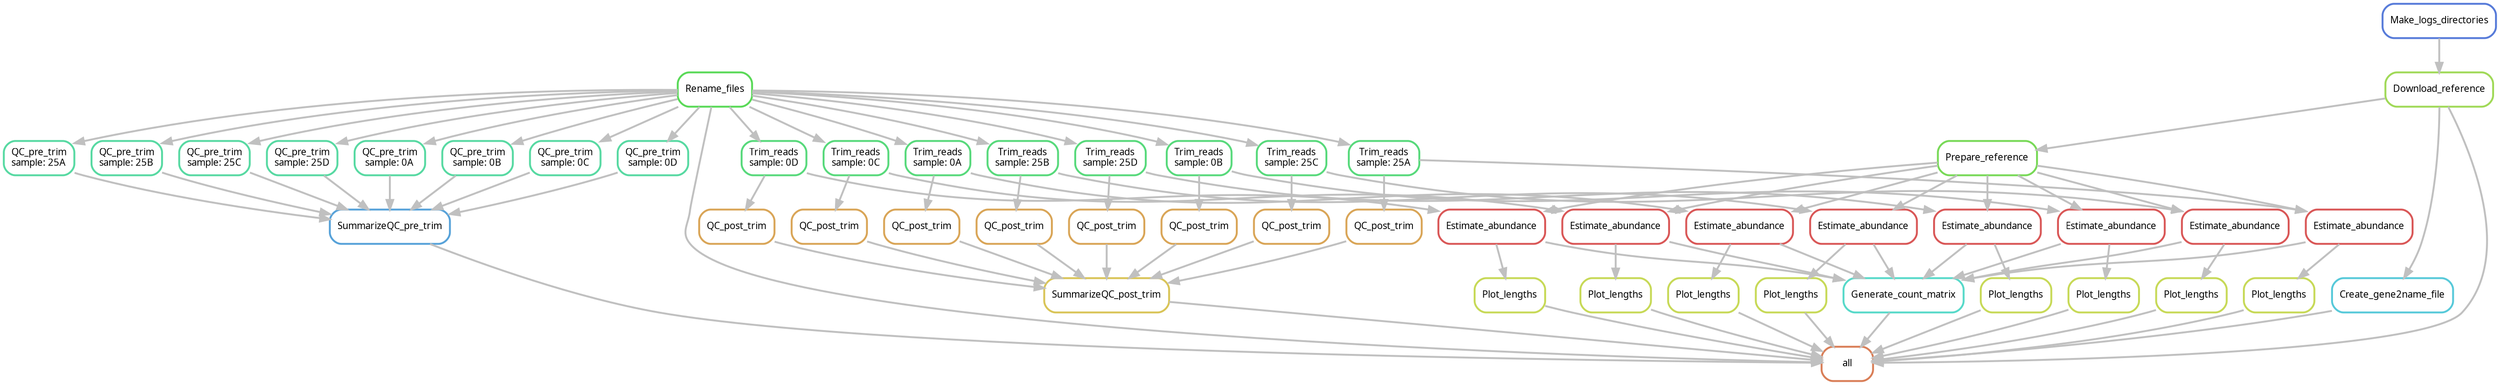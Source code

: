 digraph snakemake_dag {
    graph[bgcolor=white, margin=0];
    node[shape=box, style=rounded, fontname=sans,                 fontsize=10, penwidth=2];
    edge[penwidth=2, color=grey];
	0[label = "all", color = "0.05 0.6 0.85", style="rounded"];
	1[label = "Rename_files", color = "0.33 0.6 0.85", style="rounded"];
	2[label = "Download_reference", color = "0.24 0.6 0.85", style="rounded"];
	3[label = "Make_logs_directories", color = "0.62 0.6 0.85", style="rounded"];
	4[label = "Create_gene2name_file", color = "0.52 0.6 0.85", style="rounded"];
	5[label = "SummarizeQC_pre_trim", color = "0.57 0.6 0.85", style="rounded"];
	6[label = "QC_pre_trim\nsample: 0A", color = "0.43 0.6 0.85", style="rounded"];
	7[label = "QC_pre_trim\nsample: 0B", color = "0.43 0.6 0.85", style="rounded"];
	8[label = "QC_pre_trim\nsample: 0C", color = "0.43 0.6 0.85", style="rounded"];
	9[label = "QC_pre_trim\nsample: 0D", color = "0.43 0.6 0.85", style="rounded"];
	10[label = "QC_pre_trim\nsample: 25A", color = "0.43 0.6 0.85", style="rounded"];
	11[label = "QC_pre_trim\nsample: 25B", color = "0.43 0.6 0.85", style="rounded"];
	12[label = "QC_pre_trim\nsample: 25C", color = "0.43 0.6 0.85", style="rounded"];
	13[label = "QC_pre_trim\nsample: 25D", color = "0.43 0.6 0.85", style="rounded"];
	14[label = "SummarizeQC_post_trim", color = "0.14 0.6 0.85", style="rounded"];
	15[label = "QC_post_trim", color = "0.10 0.6 0.85", style="rounded"];
	16[label = "Trim_reads\nsample: 0A", color = "0.38 0.6 0.85", style="rounded"];
	17[label = "QC_post_trim", color = "0.10 0.6 0.85", style="rounded"];
	18[label = "Trim_reads\nsample: 0B", color = "0.38 0.6 0.85", style="rounded"];
	19[label = "QC_post_trim", color = "0.10 0.6 0.85", style="rounded"];
	20[label = "Trim_reads\nsample: 0C", color = "0.38 0.6 0.85", style="rounded"];
	21[label = "QC_post_trim", color = "0.10 0.6 0.85", style="rounded"];
	22[label = "Trim_reads\nsample: 0D", color = "0.38 0.6 0.85", style="rounded"];
	23[label = "QC_post_trim", color = "0.10 0.6 0.85", style="rounded"];
	24[label = "Trim_reads\nsample: 25A", color = "0.38 0.6 0.85", style="rounded"];
	25[label = "QC_post_trim", color = "0.10 0.6 0.85", style="rounded"];
	26[label = "Trim_reads\nsample: 25B", color = "0.38 0.6 0.85", style="rounded"];
	27[label = "QC_post_trim", color = "0.10 0.6 0.85", style="rounded"];
	28[label = "Trim_reads\nsample: 25C", color = "0.38 0.6 0.85", style="rounded"];
	29[label = "QC_post_trim", color = "0.10 0.6 0.85", style="rounded"];
	30[label = "Trim_reads\nsample: 25D", color = "0.38 0.6 0.85", style="rounded"];
	31[label = "Plot_lengths", color = "0.19 0.6 0.85", style="rounded"];
	32[label = "Estimate_abundance", color = "0.00 0.6 0.85", style="rounded"];
	33[label = "Prepare_reference", color = "0.29 0.6 0.85", style="rounded"];
	34[label = "Plot_lengths", color = "0.19 0.6 0.85", style="rounded"];
	35[label = "Estimate_abundance", color = "0.00 0.6 0.85", style="rounded"];
	36[label = "Plot_lengths", color = "0.19 0.6 0.85", style="rounded"];
	37[label = "Estimate_abundance", color = "0.00 0.6 0.85", style="rounded"];
	38[label = "Plot_lengths", color = "0.19 0.6 0.85", style="rounded"];
	39[label = "Estimate_abundance", color = "0.00 0.6 0.85", style="rounded"];
	40[label = "Plot_lengths", color = "0.19 0.6 0.85", style="rounded"];
	41[label = "Estimate_abundance", color = "0.00 0.6 0.85", style="rounded"];
	42[label = "Plot_lengths", color = "0.19 0.6 0.85", style="rounded"];
	43[label = "Estimate_abundance", color = "0.00 0.6 0.85", style="rounded"];
	44[label = "Plot_lengths", color = "0.19 0.6 0.85", style="rounded"];
	45[label = "Estimate_abundance", color = "0.00 0.6 0.85", style="rounded"];
	46[label = "Plot_lengths", color = "0.19 0.6 0.85", style="rounded"];
	47[label = "Estimate_abundance", color = "0.00 0.6 0.85", style="rounded"];
	48[label = "Generate_count_matrix", color = "0.48 0.6 0.85", style="rounded"];
	1 -> 0
	2 -> 0
	4 -> 0
	5 -> 0
	14 -> 0
	31 -> 0
	34 -> 0
	36 -> 0
	38 -> 0
	40 -> 0
	42 -> 0
	44 -> 0
	46 -> 0
	48 -> 0
	3 -> 2
	2 -> 4
	6 -> 5
	7 -> 5
	8 -> 5
	9 -> 5
	10 -> 5
	11 -> 5
	12 -> 5
	13 -> 5
	1 -> 6
	1 -> 7
	1 -> 8
	1 -> 9
	1 -> 10
	1 -> 11
	1 -> 12
	1 -> 13
	15 -> 14
	17 -> 14
	19 -> 14
	21 -> 14
	23 -> 14
	25 -> 14
	27 -> 14
	29 -> 14
	16 -> 15
	1 -> 16
	18 -> 17
	1 -> 18
	20 -> 19
	1 -> 20
	22 -> 21
	1 -> 22
	24 -> 23
	1 -> 24
	26 -> 25
	1 -> 26
	28 -> 27
	1 -> 28
	30 -> 29
	1 -> 30
	32 -> 31
	33 -> 32
	16 -> 32
	2 -> 33
	35 -> 34
	33 -> 35
	18 -> 35
	37 -> 36
	33 -> 37
	20 -> 37
	39 -> 38
	33 -> 39
	22 -> 39
	41 -> 40
	33 -> 41
	24 -> 41
	43 -> 42
	33 -> 43
	26 -> 43
	45 -> 44
	33 -> 45
	28 -> 45
	47 -> 46
	33 -> 47
	30 -> 47
	32 -> 48
	35 -> 48
	37 -> 48
	39 -> 48
	41 -> 48
	43 -> 48
	45 -> 48
	47 -> 48
}            
